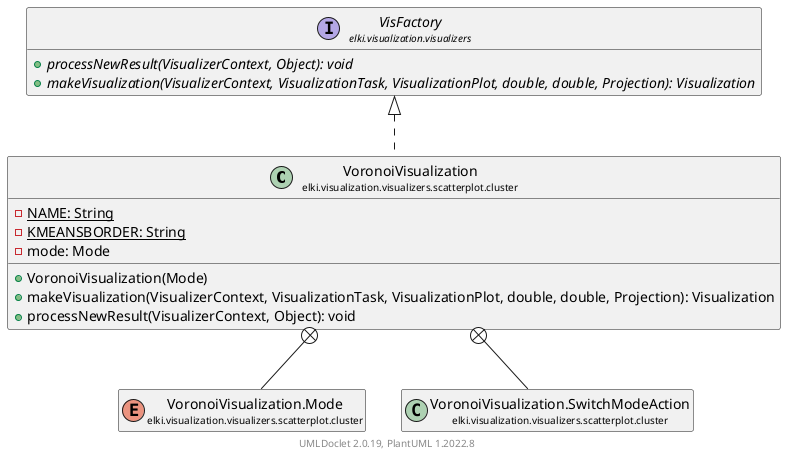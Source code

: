 @startuml
    remove .*\.(Instance|Par|Parameterizer|Factory)$
    set namespaceSeparator none
    hide empty fields
    hide empty methods

    class "<size:14>VoronoiVisualization\n<size:10>elki.visualization.visualizers.scatterplot.cluster" as elki.visualization.visualizers.scatterplot.cluster.VoronoiVisualization [[VoronoiVisualization.html]] {
        {static} -NAME: String
        {static} -KMEANSBORDER: String
        -mode: Mode
        +VoronoiVisualization(Mode)
        +makeVisualization(VisualizerContext, VisualizationTask, VisualizationPlot, double, double, Projection): Visualization
        +processNewResult(VisualizerContext, Object): void
    }

    interface "<size:14>VisFactory\n<size:10>elki.visualization.visualizers" as elki.visualization.visualizers.VisFactory [[../../VisFactory.html]] {
        {abstract} +processNewResult(VisualizerContext, Object): void
        {abstract} +makeVisualization(VisualizerContext, VisualizationTask, VisualizationPlot, double, double, Projection): Visualization
    }
    enum "<size:14>VoronoiVisualization.Mode\n<size:10>elki.visualization.visualizers.scatterplot.cluster" as elki.visualization.visualizers.scatterplot.cluster.VoronoiVisualization.Mode [[VoronoiVisualization.Mode.html]]
    class "<size:14>VoronoiVisualization.SwitchModeAction\n<size:10>elki.visualization.visualizers.scatterplot.cluster" as elki.visualization.visualizers.scatterplot.cluster.VoronoiVisualization.SwitchModeAction [[VoronoiVisualization.SwitchModeAction.html]]
    class "<size:14>VoronoiVisualization.Instance\n<size:10>elki.visualization.visualizers.scatterplot.cluster" as elki.visualization.visualizers.scatterplot.cluster.VoronoiVisualization.Instance [[VoronoiVisualization.Instance.html]]
    class "<size:14>VoronoiVisualization.Par\n<size:10>elki.visualization.visualizers.scatterplot.cluster" as elki.visualization.visualizers.scatterplot.cluster.VoronoiVisualization.Par [[VoronoiVisualization.Par.html]]

    elki.visualization.visualizers.VisFactory <|.. elki.visualization.visualizers.scatterplot.cluster.VoronoiVisualization
    elki.visualization.visualizers.scatterplot.cluster.VoronoiVisualization +-- elki.visualization.visualizers.scatterplot.cluster.VoronoiVisualization.Mode
    elki.visualization.visualizers.scatterplot.cluster.VoronoiVisualization +-- elki.visualization.visualizers.scatterplot.cluster.VoronoiVisualization.SwitchModeAction
    elki.visualization.visualizers.scatterplot.cluster.VoronoiVisualization +-- elki.visualization.visualizers.scatterplot.cluster.VoronoiVisualization.Instance
    elki.visualization.visualizers.scatterplot.cluster.VoronoiVisualization +-- elki.visualization.visualizers.scatterplot.cluster.VoronoiVisualization.Par

    center footer UMLDoclet 2.0.19, PlantUML 1.2022.8
@enduml
